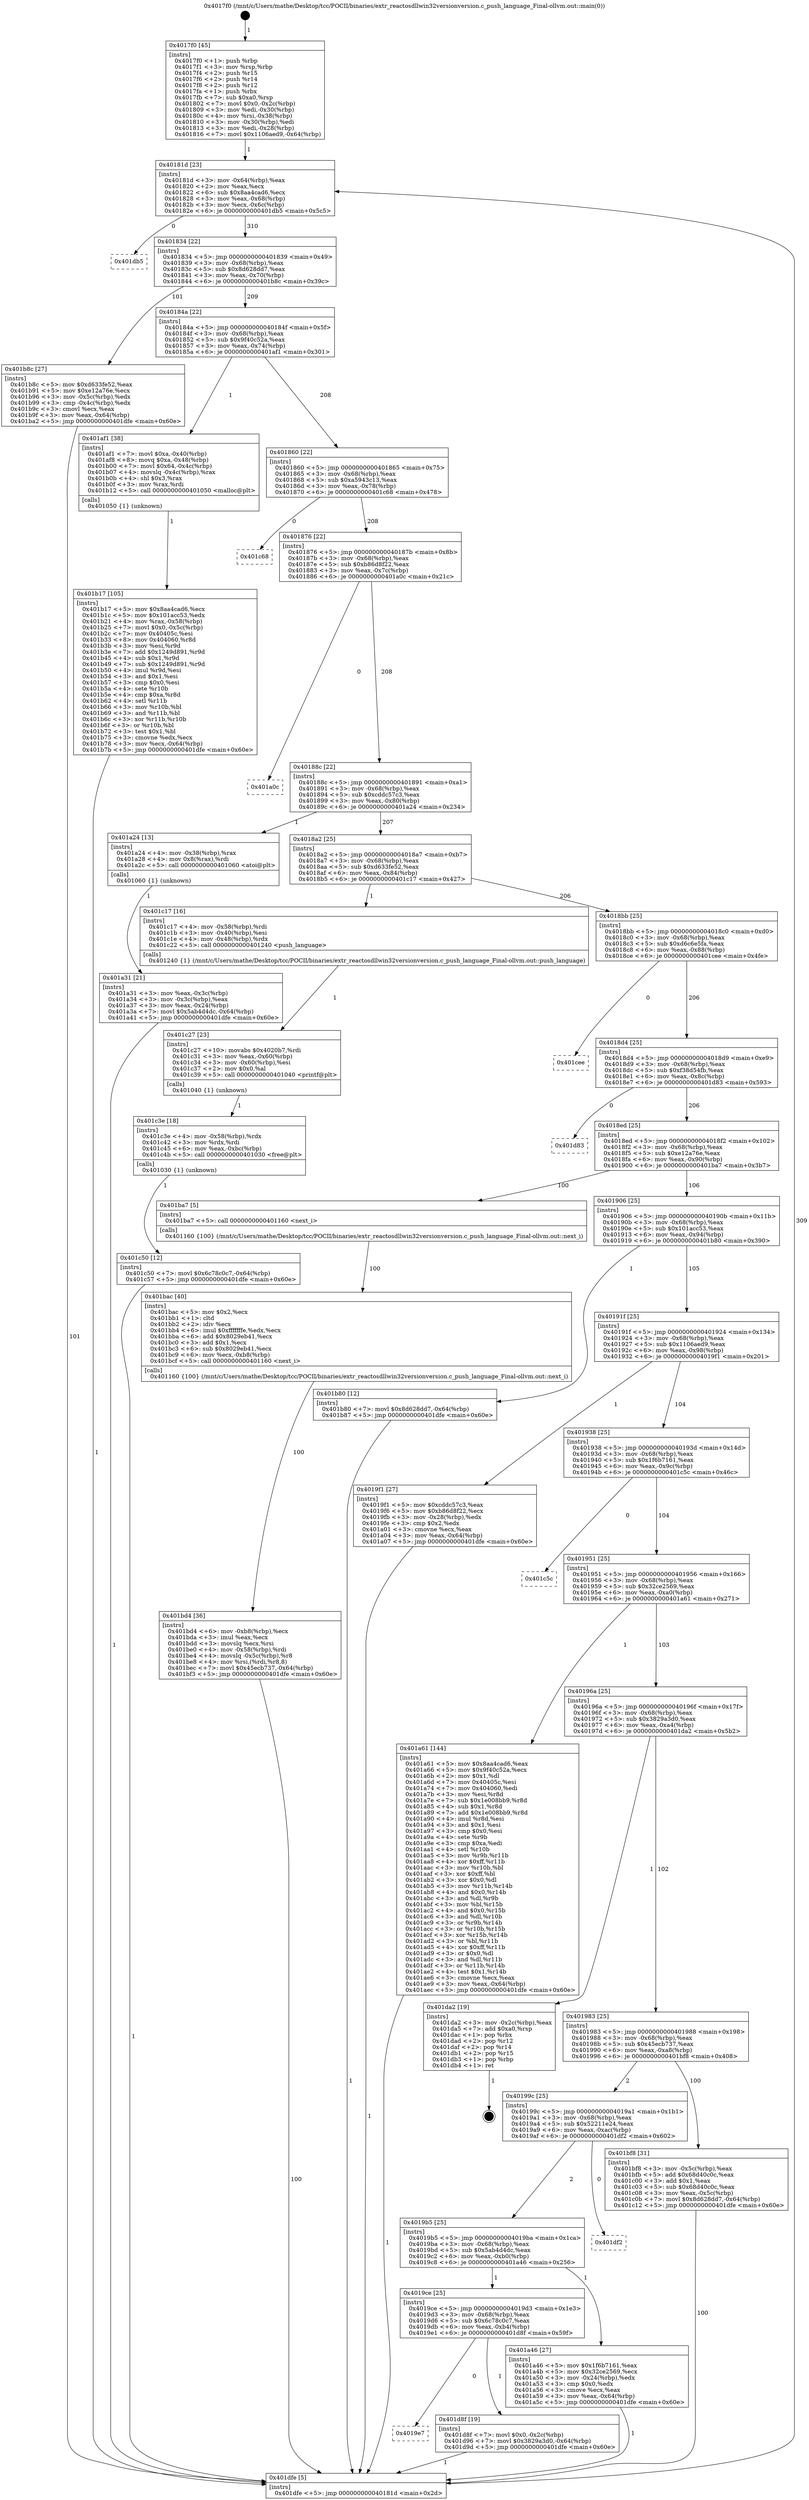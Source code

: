 digraph "0x4017f0" {
  label = "0x4017f0 (/mnt/c/Users/mathe/Desktop/tcc/POCII/binaries/extr_reactosdllwin32versionversion.c_push_language_Final-ollvm.out::main(0))"
  labelloc = "t"
  node[shape=record]

  Entry [label="",width=0.3,height=0.3,shape=circle,fillcolor=black,style=filled]
  "0x40181d" [label="{
     0x40181d [23]\l
     | [instrs]\l
     &nbsp;&nbsp;0x40181d \<+3\>: mov -0x64(%rbp),%eax\l
     &nbsp;&nbsp;0x401820 \<+2\>: mov %eax,%ecx\l
     &nbsp;&nbsp;0x401822 \<+6\>: sub $0x8aa4cad6,%ecx\l
     &nbsp;&nbsp;0x401828 \<+3\>: mov %eax,-0x68(%rbp)\l
     &nbsp;&nbsp;0x40182b \<+3\>: mov %ecx,-0x6c(%rbp)\l
     &nbsp;&nbsp;0x40182e \<+6\>: je 0000000000401db5 \<main+0x5c5\>\l
  }"]
  "0x401db5" [label="{
     0x401db5\l
  }", style=dashed]
  "0x401834" [label="{
     0x401834 [22]\l
     | [instrs]\l
     &nbsp;&nbsp;0x401834 \<+5\>: jmp 0000000000401839 \<main+0x49\>\l
     &nbsp;&nbsp;0x401839 \<+3\>: mov -0x68(%rbp),%eax\l
     &nbsp;&nbsp;0x40183c \<+5\>: sub $0x8d628dd7,%eax\l
     &nbsp;&nbsp;0x401841 \<+3\>: mov %eax,-0x70(%rbp)\l
     &nbsp;&nbsp;0x401844 \<+6\>: je 0000000000401b8c \<main+0x39c\>\l
  }"]
  Exit [label="",width=0.3,height=0.3,shape=circle,fillcolor=black,style=filled,peripheries=2]
  "0x401b8c" [label="{
     0x401b8c [27]\l
     | [instrs]\l
     &nbsp;&nbsp;0x401b8c \<+5\>: mov $0xd633fe52,%eax\l
     &nbsp;&nbsp;0x401b91 \<+5\>: mov $0xe12a76e,%ecx\l
     &nbsp;&nbsp;0x401b96 \<+3\>: mov -0x5c(%rbp),%edx\l
     &nbsp;&nbsp;0x401b99 \<+3\>: cmp -0x4c(%rbp),%edx\l
     &nbsp;&nbsp;0x401b9c \<+3\>: cmovl %ecx,%eax\l
     &nbsp;&nbsp;0x401b9f \<+3\>: mov %eax,-0x64(%rbp)\l
     &nbsp;&nbsp;0x401ba2 \<+5\>: jmp 0000000000401dfe \<main+0x60e\>\l
  }"]
  "0x40184a" [label="{
     0x40184a [22]\l
     | [instrs]\l
     &nbsp;&nbsp;0x40184a \<+5\>: jmp 000000000040184f \<main+0x5f\>\l
     &nbsp;&nbsp;0x40184f \<+3\>: mov -0x68(%rbp),%eax\l
     &nbsp;&nbsp;0x401852 \<+5\>: sub $0x9f40c52a,%eax\l
     &nbsp;&nbsp;0x401857 \<+3\>: mov %eax,-0x74(%rbp)\l
     &nbsp;&nbsp;0x40185a \<+6\>: je 0000000000401af1 \<main+0x301\>\l
  }"]
  "0x4019e7" [label="{
     0x4019e7\l
  }", style=dashed]
  "0x401af1" [label="{
     0x401af1 [38]\l
     | [instrs]\l
     &nbsp;&nbsp;0x401af1 \<+7\>: movl $0xa,-0x40(%rbp)\l
     &nbsp;&nbsp;0x401af8 \<+8\>: movq $0xa,-0x48(%rbp)\l
     &nbsp;&nbsp;0x401b00 \<+7\>: movl $0x64,-0x4c(%rbp)\l
     &nbsp;&nbsp;0x401b07 \<+4\>: movslq -0x4c(%rbp),%rax\l
     &nbsp;&nbsp;0x401b0b \<+4\>: shl $0x3,%rax\l
     &nbsp;&nbsp;0x401b0f \<+3\>: mov %rax,%rdi\l
     &nbsp;&nbsp;0x401b12 \<+5\>: call 0000000000401050 \<malloc@plt\>\l
     | [calls]\l
     &nbsp;&nbsp;0x401050 \{1\} (unknown)\l
  }"]
  "0x401860" [label="{
     0x401860 [22]\l
     | [instrs]\l
     &nbsp;&nbsp;0x401860 \<+5\>: jmp 0000000000401865 \<main+0x75\>\l
     &nbsp;&nbsp;0x401865 \<+3\>: mov -0x68(%rbp),%eax\l
     &nbsp;&nbsp;0x401868 \<+5\>: sub $0xa5943c13,%eax\l
     &nbsp;&nbsp;0x40186d \<+3\>: mov %eax,-0x78(%rbp)\l
     &nbsp;&nbsp;0x401870 \<+6\>: je 0000000000401c68 \<main+0x478\>\l
  }"]
  "0x401d8f" [label="{
     0x401d8f [19]\l
     | [instrs]\l
     &nbsp;&nbsp;0x401d8f \<+7\>: movl $0x0,-0x2c(%rbp)\l
     &nbsp;&nbsp;0x401d96 \<+7\>: movl $0x3829a3d0,-0x64(%rbp)\l
     &nbsp;&nbsp;0x401d9d \<+5\>: jmp 0000000000401dfe \<main+0x60e\>\l
  }"]
  "0x401c68" [label="{
     0x401c68\l
  }", style=dashed]
  "0x401876" [label="{
     0x401876 [22]\l
     | [instrs]\l
     &nbsp;&nbsp;0x401876 \<+5\>: jmp 000000000040187b \<main+0x8b\>\l
     &nbsp;&nbsp;0x40187b \<+3\>: mov -0x68(%rbp),%eax\l
     &nbsp;&nbsp;0x40187e \<+5\>: sub $0xb86d8f22,%eax\l
     &nbsp;&nbsp;0x401883 \<+3\>: mov %eax,-0x7c(%rbp)\l
     &nbsp;&nbsp;0x401886 \<+6\>: je 0000000000401a0c \<main+0x21c\>\l
  }"]
  "0x401c50" [label="{
     0x401c50 [12]\l
     | [instrs]\l
     &nbsp;&nbsp;0x401c50 \<+7\>: movl $0x6c78c0c7,-0x64(%rbp)\l
     &nbsp;&nbsp;0x401c57 \<+5\>: jmp 0000000000401dfe \<main+0x60e\>\l
  }"]
  "0x401a0c" [label="{
     0x401a0c\l
  }", style=dashed]
  "0x40188c" [label="{
     0x40188c [22]\l
     | [instrs]\l
     &nbsp;&nbsp;0x40188c \<+5\>: jmp 0000000000401891 \<main+0xa1\>\l
     &nbsp;&nbsp;0x401891 \<+3\>: mov -0x68(%rbp),%eax\l
     &nbsp;&nbsp;0x401894 \<+5\>: sub $0xcddc57c3,%eax\l
     &nbsp;&nbsp;0x401899 \<+3\>: mov %eax,-0x80(%rbp)\l
     &nbsp;&nbsp;0x40189c \<+6\>: je 0000000000401a24 \<main+0x234\>\l
  }"]
  "0x401c3e" [label="{
     0x401c3e [18]\l
     | [instrs]\l
     &nbsp;&nbsp;0x401c3e \<+4\>: mov -0x58(%rbp),%rdx\l
     &nbsp;&nbsp;0x401c42 \<+3\>: mov %rdx,%rdi\l
     &nbsp;&nbsp;0x401c45 \<+6\>: mov %eax,-0xbc(%rbp)\l
     &nbsp;&nbsp;0x401c4b \<+5\>: call 0000000000401030 \<free@plt\>\l
     | [calls]\l
     &nbsp;&nbsp;0x401030 \{1\} (unknown)\l
  }"]
  "0x401a24" [label="{
     0x401a24 [13]\l
     | [instrs]\l
     &nbsp;&nbsp;0x401a24 \<+4\>: mov -0x38(%rbp),%rax\l
     &nbsp;&nbsp;0x401a28 \<+4\>: mov 0x8(%rax),%rdi\l
     &nbsp;&nbsp;0x401a2c \<+5\>: call 0000000000401060 \<atoi@plt\>\l
     | [calls]\l
     &nbsp;&nbsp;0x401060 \{1\} (unknown)\l
  }"]
  "0x4018a2" [label="{
     0x4018a2 [25]\l
     | [instrs]\l
     &nbsp;&nbsp;0x4018a2 \<+5\>: jmp 00000000004018a7 \<main+0xb7\>\l
     &nbsp;&nbsp;0x4018a7 \<+3\>: mov -0x68(%rbp),%eax\l
     &nbsp;&nbsp;0x4018aa \<+5\>: sub $0xd633fe52,%eax\l
     &nbsp;&nbsp;0x4018af \<+6\>: mov %eax,-0x84(%rbp)\l
     &nbsp;&nbsp;0x4018b5 \<+6\>: je 0000000000401c17 \<main+0x427\>\l
  }"]
  "0x401c27" [label="{
     0x401c27 [23]\l
     | [instrs]\l
     &nbsp;&nbsp;0x401c27 \<+10\>: movabs $0x4020b7,%rdi\l
     &nbsp;&nbsp;0x401c31 \<+3\>: mov %eax,-0x60(%rbp)\l
     &nbsp;&nbsp;0x401c34 \<+3\>: mov -0x60(%rbp),%esi\l
     &nbsp;&nbsp;0x401c37 \<+2\>: mov $0x0,%al\l
     &nbsp;&nbsp;0x401c39 \<+5\>: call 0000000000401040 \<printf@plt\>\l
     | [calls]\l
     &nbsp;&nbsp;0x401040 \{1\} (unknown)\l
  }"]
  "0x401c17" [label="{
     0x401c17 [16]\l
     | [instrs]\l
     &nbsp;&nbsp;0x401c17 \<+4\>: mov -0x58(%rbp),%rdi\l
     &nbsp;&nbsp;0x401c1b \<+3\>: mov -0x40(%rbp),%esi\l
     &nbsp;&nbsp;0x401c1e \<+4\>: mov -0x48(%rbp),%rdx\l
     &nbsp;&nbsp;0x401c22 \<+5\>: call 0000000000401240 \<push_language\>\l
     | [calls]\l
     &nbsp;&nbsp;0x401240 \{1\} (/mnt/c/Users/mathe/Desktop/tcc/POCII/binaries/extr_reactosdllwin32versionversion.c_push_language_Final-ollvm.out::push_language)\l
  }"]
  "0x4018bb" [label="{
     0x4018bb [25]\l
     | [instrs]\l
     &nbsp;&nbsp;0x4018bb \<+5\>: jmp 00000000004018c0 \<main+0xd0\>\l
     &nbsp;&nbsp;0x4018c0 \<+3\>: mov -0x68(%rbp),%eax\l
     &nbsp;&nbsp;0x4018c3 \<+5\>: sub $0xd6c6e5fa,%eax\l
     &nbsp;&nbsp;0x4018c8 \<+6\>: mov %eax,-0x88(%rbp)\l
     &nbsp;&nbsp;0x4018ce \<+6\>: je 0000000000401cee \<main+0x4fe\>\l
  }"]
  "0x401bd4" [label="{
     0x401bd4 [36]\l
     | [instrs]\l
     &nbsp;&nbsp;0x401bd4 \<+6\>: mov -0xb8(%rbp),%ecx\l
     &nbsp;&nbsp;0x401bda \<+3\>: imul %eax,%ecx\l
     &nbsp;&nbsp;0x401bdd \<+3\>: movslq %ecx,%rsi\l
     &nbsp;&nbsp;0x401be0 \<+4\>: mov -0x58(%rbp),%rdi\l
     &nbsp;&nbsp;0x401be4 \<+4\>: movslq -0x5c(%rbp),%r8\l
     &nbsp;&nbsp;0x401be8 \<+4\>: mov %rsi,(%rdi,%r8,8)\l
     &nbsp;&nbsp;0x401bec \<+7\>: movl $0x45ecb737,-0x64(%rbp)\l
     &nbsp;&nbsp;0x401bf3 \<+5\>: jmp 0000000000401dfe \<main+0x60e\>\l
  }"]
  "0x401cee" [label="{
     0x401cee\l
  }", style=dashed]
  "0x4018d4" [label="{
     0x4018d4 [25]\l
     | [instrs]\l
     &nbsp;&nbsp;0x4018d4 \<+5\>: jmp 00000000004018d9 \<main+0xe9\>\l
     &nbsp;&nbsp;0x4018d9 \<+3\>: mov -0x68(%rbp),%eax\l
     &nbsp;&nbsp;0x4018dc \<+5\>: sub $0xf38d54fb,%eax\l
     &nbsp;&nbsp;0x4018e1 \<+6\>: mov %eax,-0x8c(%rbp)\l
     &nbsp;&nbsp;0x4018e7 \<+6\>: je 0000000000401d83 \<main+0x593\>\l
  }"]
  "0x401bac" [label="{
     0x401bac [40]\l
     | [instrs]\l
     &nbsp;&nbsp;0x401bac \<+5\>: mov $0x2,%ecx\l
     &nbsp;&nbsp;0x401bb1 \<+1\>: cltd\l
     &nbsp;&nbsp;0x401bb2 \<+2\>: idiv %ecx\l
     &nbsp;&nbsp;0x401bb4 \<+6\>: imul $0xfffffffe,%edx,%ecx\l
     &nbsp;&nbsp;0x401bba \<+6\>: add $0x8029eb41,%ecx\l
     &nbsp;&nbsp;0x401bc0 \<+3\>: add $0x1,%ecx\l
     &nbsp;&nbsp;0x401bc3 \<+6\>: sub $0x8029eb41,%ecx\l
     &nbsp;&nbsp;0x401bc9 \<+6\>: mov %ecx,-0xb8(%rbp)\l
     &nbsp;&nbsp;0x401bcf \<+5\>: call 0000000000401160 \<next_i\>\l
     | [calls]\l
     &nbsp;&nbsp;0x401160 \{100\} (/mnt/c/Users/mathe/Desktop/tcc/POCII/binaries/extr_reactosdllwin32versionversion.c_push_language_Final-ollvm.out::next_i)\l
  }"]
  "0x401d83" [label="{
     0x401d83\l
  }", style=dashed]
  "0x4018ed" [label="{
     0x4018ed [25]\l
     | [instrs]\l
     &nbsp;&nbsp;0x4018ed \<+5\>: jmp 00000000004018f2 \<main+0x102\>\l
     &nbsp;&nbsp;0x4018f2 \<+3\>: mov -0x68(%rbp),%eax\l
     &nbsp;&nbsp;0x4018f5 \<+5\>: sub $0xe12a76e,%eax\l
     &nbsp;&nbsp;0x4018fa \<+6\>: mov %eax,-0x90(%rbp)\l
     &nbsp;&nbsp;0x401900 \<+6\>: je 0000000000401ba7 \<main+0x3b7\>\l
  }"]
  "0x401b17" [label="{
     0x401b17 [105]\l
     | [instrs]\l
     &nbsp;&nbsp;0x401b17 \<+5\>: mov $0x8aa4cad6,%ecx\l
     &nbsp;&nbsp;0x401b1c \<+5\>: mov $0x101acc53,%edx\l
     &nbsp;&nbsp;0x401b21 \<+4\>: mov %rax,-0x58(%rbp)\l
     &nbsp;&nbsp;0x401b25 \<+7\>: movl $0x0,-0x5c(%rbp)\l
     &nbsp;&nbsp;0x401b2c \<+7\>: mov 0x40405c,%esi\l
     &nbsp;&nbsp;0x401b33 \<+8\>: mov 0x404060,%r8d\l
     &nbsp;&nbsp;0x401b3b \<+3\>: mov %esi,%r9d\l
     &nbsp;&nbsp;0x401b3e \<+7\>: add $0x1249d891,%r9d\l
     &nbsp;&nbsp;0x401b45 \<+4\>: sub $0x1,%r9d\l
     &nbsp;&nbsp;0x401b49 \<+7\>: sub $0x1249d891,%r9d\l
     &nbsp;&nbsp;0x401b50 \<+4\>: imul %r9d,%esi\l
     &nbsp;&nbsp;0x401b54 \<+3\>: and $0x1,%esi\l
     &nbsp;&nbsp;0x401b57 \<+3\>: cmp $0x0,%esi\l
     &nbsp;&nbsp;0x401b5a \<+4\>: sete %r10b\l
     &nbsp;&nbsp;0x401b5e \<+4\>: cmp $0xa,%r8d\l
     &nbsp;&nbsp;0x401b62 \<+4\>: setl %r11b\l
     &nbsp;&nbsp;0x401b66 \<+3\>: mov %r10b,%bl\l
     &nbsp;&nbsp;0x401b69 \<+3\>: and %r11b,%bl\l
     &nbsp;&nbsp;0x401b6c \<+3\>: xor %r11b,%r10b\l
     &nbsp;&nbsp;0x401b6f \<+3\>: or %r10b,%bl\l
     &nbsp;&nbsp;0x401b72 \<+3\>: test $0x1,%bl\l
     &nbsp;&nbsp;0x401b75 \<+3\>: cmovne %edx,%ecx\l
     &nbsp;&nbsp;0x401b78 \<+3\>: mov %ecx,-0x64(%rbp)\l
     &nbsp;&nbsp;0x401b7b \<+5\>: jmp 0000000000401dfe \<main+0x60e\>\l
  }"]
  "0x401ba7" [label="{
     0x401ba7 [5]\l
     | [instrs]\l
     &nbsp;&nbsp;0x401ba7 \<+5\>: call 0000000000401160 \<next_i\>\l
     | [calls]\l
     &nbsp;&nbsp;0x401160 \{100\} (/mnt/c/Users/mathe/Desktop/tcc/POCII/binaries/extr_reactosdllwin32versionversion.c_push_language_Final-ollvm.out::next_i)\l
  }"]
  "0x401906" [label="{
     0x401906 [25]\l
     | [instrs]\l
     &nbsp;&nbsp;0x401906 \<+5\>: jmp 000000000040190b \<main+0x11b\>\l
     &nbsp;&nbsp;0x40190b \<+3\>: mov -0x68(%rbp),%eax\l
     &nbsp;&nbsp;0x40190e \<+5\>: sub $0x101acc53,%eax\l
     &nbsp;&nbsp;0x401913 \<+6\>: mov %eax,-0x94(%rbp)\l
     &nbsp;&nbsp;0x401919 \<+6\>: je 0000000000401b80 \<main+0x390\>\l
  }"]
  "0x4019ce" [label="{
     0x4019ce [25]\l
     | [instrs]\l
     &nbsp;&nbsp;0x4019ce \<+5\>: jmp 00000000004019d3 \<main+0x1e3\>\l
     &nbsp;&nbsp;0x4019d3 \<+3\>: mov -0x68(%rbp),%eax\l
     &nbsp;&nbsp;0x4019d6 \<+5\>: sub $0x6c78c0c7,%eax\l
     &nbsp;&nbsp;0x4019db \<+6\>: mov %eax,-0xb4(%rbp)\l
     &nbsp;&nbsp;0x4019e1 \<+6\>: je 0000000000401d8f \<main+0x59f\>\l
  }"]
  "0x401b80" [label="{
     0x401b80 [12]\l
     | [instrs]\l
     &nbsp;&nbsp;0x401b80 \<+7\>: movl $0x8d628dd7,-0x64(%rbp)\l
     &nbsp;&nbsp;0x401b87 \<+5\>: jmp 0000000000401dfe \<main+0x60e\>\l
  }"]
  "0x40191f" [label="{
     0x40191f [25]\l
     | [instrs]\l
     &nbsp;&nbsp;0x40191f \<+5\>: jmp 0000000000401924 \<main+0x134\>\l
     &nbsp;&nbsp;0x401924 \<+3\>: mov -0x68(%rbp),%eax\l
     &nbsp;&nbsp;0x401927 \<+5\>: sub $0x1106aed9,%eax\l
     &nbsp;&nbsp;0x40192c \<+6\>: mov %eax,-0x98(%rbp)\l
     &nbsp;&nbsp;0x401932 \<+6\>: je 00000000004019f1 \<main+0x201\>\l
  }"]
  "0x401a46" [label="{
     0x401a46 [27]\l
     | [instrs]\l
     &nbsp;&nbsp;0x401a46 \<+5\>: mov $0x1f6b7161,%eax\l
     &nbsp;&nbsp;0x401a4b \<+5\>: mov $0x32ce2569,%ecx\l
     &nbsp;&nbsp;0x401a50 \<+3\>: mov -0x24(%rbp),%edx\l
     &nbsp;&nbsp;0x401a53 \<+3\>: cmp $0x0,%edx\l
     &nbsp;&nbsp;0x401a56 \<+3\>: cmove %ecx,%eax\l
     &nbsp;&nbsp;0x401a59 \<+3\>: mov %eax,-0x64(%rbp)\l
     &nbsp;&nbsp;0x401a5c \<+5\>: jmp 0000000000401dfe \<main+0x60e\>\l
  }"]
  "0x4019f1" [label="{
     0x4019f1 [27]\l
     | [instrs]\l
     &nbsp;&nbsp;0x4019f1 \<+5\>: mov $0xcddc57c3,%eax\l
     &nbsp;&nbsp;0x4019f6 \<+5\>: mov $0xb86d8f22,%ecx\l
     &nbsp;&nbsp;0x4019fb \<+3\>: mov -0x28(%rbp),%edx\l
     &nbsp;&nbsp;0x4019fe \<+3\>: cmp $0x2,%edx\l
     &nbsp;&nbsp;0x401a01 \<+3\>: cmovne %ecx,%eax\l
     &nbsp;&nbsp;0x401a04 \<+3\>: mov %eax,-0x64(%rbp)\l
     &nbsp;&nbsp;0x401a07 \<+5\>: jmp 0000000000401dfe \<main+0x60e\>\l
  }"]
  "0x401938" [label="{
     0x401938 [25]\l
     | [instrs]\l
     &nbsp;&nbsp;0x401938 \<+5\>: jmp 000000000040193d \<main+0x14d\>\l
     &nbsp;&nbsp;0x40193d \<+3\>: mov -0x68(%rbp),%eax\l
     &nbsp;&nbsp;0x401940 \<+5\>: sub $0x1f6b7161,%eax\l
     &nbsp;&nbsp;0x401945 \<+6\>: mov %eax,-0x9c(%rbp)\l
     &nbsp;&nbsp;0x40194b \<+6\>: je 0000000000401c5c \<main+0x46c\>\l
  }"]
  "0x401dfe" [label="{
     0x401dfe [5]\l
     | [instrs]\l
     &nbsp;&nbsp;0x401dfe \<+5\>: jmp 000000000040181d \<main+0x2d\>\l
  }"]
  "0x4017f0" [label="{
     0x4017f0 [45]\l
     | [instrs]\l
     &nbsp;&nbsp;0x4017f0 \<+1\>: push %rbp\l
     &nbsp;&nbsp;0x4017f1 \<+3\>: mov %rsp,%rbp\l
     &nbsp;&nbsp;0x4017f4 \<+2\>: push %r15\l
     &nbsp;&nbsp;0x4017f6 \<+2\>: push %r14\l
     &nbsp;&nbsp;0x4017f8 \<+2\>: push %r12\l
     &nbsp;&nbsp;0x4017fa \<+1\>: push %rbx\l
     &nbsp;&nbsp;0x4017fb \<+7\>: sub $0xa0,%rsp\l
     &nbsp;&nbsp;0x401802 \<+7\>: movl $0x0,-0x2c(%rbp)\l
     &nbsp;&nbsp;0x401809 \<+3\>: mov %edi,-0x30(%rbp)\l
     &nbsp;&nbsp;0x40180c \<+4\>: mov %rsi,-0x38(%rbp)\l
     &nbsp;&nbsp;0x401810 \<+3\>: mov -0x30(%rbp),%edi\l
     &nbsp;&nbsp;0x401813 \<+3\>: mov %edi,-0x28(%rbp)\l
     &nbsp;&nbsp;0x401816 \<+7\>: movl $0x1106aed9,-0x64(%rbp)\l
  }"]
  "0x401a31" [label="{
     0x401a31 [21]\l
     | [instrs]\l
     &nbsp;&nbsp;0x401a31 \<+3\>: mov %eax,-0x3c(%rbp)\l
     &nbsp;&nbsp;0x401a34 \<+3\>: mov -0x3c(%rbp),%eax\l
     &nbsp;&nbsp;0x401a37 \<+3\>: mov %eax,-0x24(%rbp)\l
     &nbsp;&nbsp;0x401a3a \<+7\>: movl $0x5ab4d4dc,-0x64(%rbp)\l
     &nbsp;&nbsp;0x401a41 \<+5\>: jmp 0000000000401dfe \<main+0x60e\>\l
  }"]
  "0x4019b5" [label="{
     0x4019b5 [25]\l
     | [instrs]\l
     &nbsp;&nbsp;0x4019b5 \<+5\>: jmp 00000000004019ba \<main+0x1ca\>\l
     &nbsp;&nbsp;0x4019ba \<+3\>: mov -0x68(%rbp),%eax\l
     &nbsp;&nbsp;0x4019bd \<+5\>: sub $0x5ab4d4dc,%eax\l
     &nbsp;&nbsp;0x4019c2 \<+6\>: mov %eax,-0xb0(%rbp)\l
     &nbsp;&nbsp;0x4019c8 \<+6\>: je 0000000000401a46 \<main+0x256\>\l
  }"]
  "0x401c5c" [label="{
     0x401c5c\l
  }", style=dashed]
  "0x401951" [label="{
     0x401951 [25]\l
     | [instrs]\l
     &nbsp;&nbsp;0x401951 \<+5\>: jmp 0000000000401956 \<main+0x166\>\l
     &nbsp;&nbsp;0x401956 \<+3\>: mov -0x68(%rbp),%eax\l
     &nbsp;&nbsp;0x401959 \<+5\>: sub $0x32ce2569,%eax\l
     &nbsp;&nbsp;0x40195e \<+6\>: mov %eax,-0xa0(%rbp)\l
     &nbsp;&nbsp;0x401964 \<+6\>: je 0000000000401a61 \<main+0x271\>\l
  }"]
  "0x401df2" [label="{
     0x401df2\l
  }", style=dashed]
  "0x401a61" [label="{
     0x401a61 [144]\l
     | [instrs]\l
     &nbsp;&nbsp;0x401a61 \<+5\>: mov $0x8aa4cad6,%eax\l
     &nbsp;&nbsp;0x401a66 \<+5\>: mov $0x9f40c52a,%ecx\l
     &nbsp;&nbsp;0x401a6b \<+2\>: mov $0x1,%dl\l
     &nbsp;&nbsp;0x401a6d \<+7\>: mov 0x40405c,%esi\l
     &nbsp;&nbsp;0x401a74 \<+7\>: mov 0x404060,%edi\l
     &nbsp;&nbsp;0x401a7b \<+3\>: mov %esi,%r8d\l
     &nbsp;&nbsp;0x401a7e \<+7\>: sub $0x1e008bb9,%r8d\l
     &nbsp;&nbsp;0x401a85 \<+4\>: sub $0x1,%r8d\l
     &nbsp;&nbsp;0x401a89 \<+7\>: add $0x1e008bb9,%r8d\l
     &nbsp;&nbsp;0x401a90 \<+4\>: imul %r8d,%esi\l
     &nbsp;&nbsp;0x401a94 \<+3\>: and $0x1,%esi\l
     &nbsp;&nbsp;0x401a97 \<+3\>: cmp $0x0,%esi\l
     &nbsp;&nbsp;0x401a9a \<+4\>: sete %r9b\l
     &nbsp;&nbsp;0x401a9e \<+3\>: cmp $0xa,%edi\l
     &nbsp;&nbsp;0x401aa1 \<+4\>: setl %r10b\l
     &nbsp;&nbsp;0x401aa5 \<+3\>: mov %r9b,%r11b\l
     &nbsp;&nbsp;0x401aa8 \<+4\>: xor $0xff,%r11b\l
     &nbsp;&nbsp;0x401aac \<+3\>: mov %r10b,%bl\l
     &nbsp;&nbsp;0x401aaf \<+3\>: xor $0xff,%bl\l
     &nbsp;&nbsp;0x401ab2 \<+3\>: xor $0x0,%dl\l
     &nbsp;&nbsp;0x401ab5 \<+3\>: mov %r11b,%r14b\l
     &nbsp;&nbsp;0x401ab8 \<+4\>: and $0x0,%r14b\l
     &nbsp;&nbsp;0x401abc \<+3\>: and %dl,%r9b\l
     &nbsp;&nbsp;0x401abf \<+3\>: mov %bl,%r15b\l
     &nbsp;&nbsp;0x401ac2 \<+4\>: and $0x0,%r15b\l
     &nbsp;&nbsp;0x401ac6 \<+3\>: and %dl,%r10b\l
     &nbsp;&nbsp;0x401ac9 \<+3\>: or %r9b,%r14b\l
     &nbsp;&nbsp;0x401acc \<+3\>: or %r10b,%r15b\l
     &nbsp;&nbsp;0x401acf \<+3\>: xor %r15b,%r14b\l
     &nbsp;&nbsp;0x401ad2 \<+3\>: or %bl,%r11b\l
     &nbsp;&nbsp;0x401ad5 \<+4\>: xor $0xff,%r11b\l
     &nbsp;&nbsp;0x401ad9 \<+3\>: or $0x0,%dl\l
     &nbsp;&nbsp;0x401adc \<+3\>: and %dl,%r11b\l
     &nbsp;&nbsp;0x401adf \<+3\>: or %r11b,%r14b\l
     &nbsp;&nbsp;0x401ae2 \<+4\>: test $0x1,%r14b\l
     &nbsp;&nbsp;0x401ae6 \<+3\>: cmovne %ecx,%eax\l
     &nbsp;&nbsp;0x401ae9 \<+3\>: mov %eax,-0x64(%rbp)\l
     &nbsp;&nbsp;0x401aec \<+5\>: jmp 0000000000401dfe \<main+0x60e\>\l
  }"]
  "0x40196a" [label="{
     0x40196a [25]\l
     | [instrs]\l
     &nbsp;&nbsp;0x40196a \<+5\>: jmp 000000000040196f \<main+0x17f\>\l
     &nbsp;&nbsp;0x40196f \<+3\>: mov -0x68(%rbp),%eax\l
     &nbsp;&nbsp;0x401972 \<+5\>: sub $0x3829a3d0,%eax\l
     &nbsp;&nbsp;0x401977 \<+6\>: mov %eax,-0xa4(%rbp)\l
     &nbsp;&nbsp;0x40197d \<+6\>: je 0000000000401da2 \<main+0x5b2\>\l
  }"]
  "0x40199c" [label="{
     0x40199c [25]\l
     | [instrs]\l
     &nbsp;&nbsp;0x40199c \<+5\>: jmp 00000000004019a1 \<main+0x1b1\>\l
     &nbsp;&nbsp;0x4019a1 \<+3\>: mov -0x68(%rbp),%eax\l
     &nbsp;&nbsp;0x4019a4 \<+5\>: sub $0x52211e24,%eax\l
     &nbsp;&nbsp;0x4019a9 \<+6\>: mov %eax,-0xac(%rbp)\l
     &nbsp;&nbsp;0x4019af \<+6\>: je 0000000000401df2 \<main+0x602\>\l
  }"]
  "0x401da2" [label="{
     0x401da2 [19]\l
     | [instrs]\l
     &nbsp;&nbsp;0x401da2 \<+3\>: mov -0x2c(%rbp),%eax\l
     &nbsp;&nbsp;0x401da5 \<+7\>: add $0xa0,%rsp\l
     &nbsp;&nbsp;0x401dac \<+1\>: pop %rbx\l
     &nbsp;&nbsp;0x401dad \<+2\>: pop %r12\l
     &nbsp;&nbsp;0x401daf \<+2\>: pop %r14\l
     &nbsp;&nbsp;0x401db1 \<+2\>: pop %r15\l
     &nbsp;&nbsp;0x401db3 \<+1\>: pop %rbp\l
     &nbsp;&nbsp;0x401db4 \<+1\>: ret\l
  }"]
  "0x401983" [label="{
     0x401983 [25]\l
     | [instrs]\l
     &nbsp;&nbsp;0x401983 \<+5\>: jmp 0000000000401988 \<main+0x198\>\l
     &nbsp;&nbsp;0x401988 \<+3\>: mov -0x68(%rbp),%eax\l
     &nbsp;&nbsp;0x40198b \<+5\>: sub $0x45ecb737,%eax\l
     &nbsp;&nbsp;0x401990 \<+6\>: mov %eax,-0xa8(%rbp)\l
     &nbsp;&nbsp;0x401996 \<+6\>: je 0000000000401bf8 \<main+0x408\>\l
  }"]
  "0x401bf8" [label="{
     0x401bf8 [31]\l
     | [instrs]\l
     &nbsp;&nbsp;0x401bf8 \<+3\>: mov -0x5c(%rbp),%eax\l
     &nbsp;&nbsp;0x401bfb \<+5\>: add $0x68d40c0c,%eax\l
     &nbsp;&nbsp;0x401c00 \<+3\>: add $0x1,%eax\l
     &nbsp;&nbsp;0x401c03 \<+5\>: sub $0x68d40c0c,%eax\l
     &nbsp;&nbsp;0x401c08 \<+3\>: mov %eax,-0x5c(%rbp)\l
     &nbsp;&nbsp;0x401c0b \<+7\>: movl $0x8d628dd7,-0x64(%rbp)\l
     &nbsp;&nbsp;0x401c12 \<+5\>: jmp 0000000000401dfe \<main+0x60e\>\l
  }"]
  Entry -> "0x4017f0" [label=" 1"]
  "0x40181d" -> "0x401db5" [label=" 0"]
  "0x40181d" -> "0x401834" [label=" 310"]
  "0x401da2" -> Exit [label=" 1"]
  "0x401834" -> "0x401b8c" [label=" 101"]
  "0x401834" -> "0x40184a" [label=" 209"]
  "0x401d8f" -> "0x401dfe" [label=" 1"]
  "0x40184a" -> "0x401af1" [label=" 1"]
  "0x40184a" -> "0x401860" [label=" 208"]
  "0x4019ce" -> "0x4019e7" [label=" 0"]
  "0x401860" -> "0x401c68" [label=" 0"]
  "0x401860" -> "0x401876" [label=" 208"]
  "0x4019ce" -> "0x401d8f" [label=" 1"]
  "0x401876" -> "0x401a0c" [label=" 0"]
  "0x401876" -> "0x40188c" [label=" 208"]
  "0x401c50" -> "0x401dfe" [label=" 1"]
  "0x40188c" -> "0x401a24" [label=" 1"]
  "0x40188c" -> "0x4018a2" [label=" 207"]
  "0x401c3e" -> "0x401c50" [label=" 1"]
  "0x4018a2" -> "0x401c17" [label=" 1"]
  "0x4018a2" -> "0x4018bb" [label=" 206"]
  "0x401c27" -> "0x401c3e" [label=" 1"]
  "0x4018bb" -> "0x401cee" [label=" 0"]
  "0x4018bb" -> "0x4018d4" [label=" 206"]
  "0x401c17" -> "0x401c27" [label=" 1"]
  "0x4018d4" -> "0x401d83" [label=" 0"]
  "0x4018d4" -> "0x4018ed" [label=" 206"]
  "0x401bf8" -> "0x401dfe" [label=" 100"]
  "0x4018ed" -> "0x401ba7" [label=" 100"]
  "0x4018ed" -> "0x401906" [label=" 106"]
  "0x401bd4" -> "0x401dfe" [label=" 100"]
  "0x401906" -> "0x401b80" [label=" 1"]
  "0x401906" -> "0x40191f" [label=" 105"]
  "0x401bac" -> "0x401bd4" [label=" 100"]
  "0x40191f" -> "0x4019f1" [label=" 1"]
  "0x40191f" -> "0x401938" [label=" 104"]
  "0x4019f1" -> "0x401dfe" [label=" 1"]
  "0x4017f0" -> "0x40181d" [label=" 1"]
  "0x401dfe" -> "0x40181d" [label=" 309"]
  "0x401a24" -> "0x401a31" [label=" 1"]
  "0x401a31" -> "0x401dfe" [label=" 1"]
  "0x401ba7" -> "0x401bac" [label=" 100"]
  "0x401938" -> "0x401c5c" [label=" 0"]
  "0x401938" -> "0x401951" [label=" 104"]
  "0x401b80" -> "0x401dfe" [label=" 1"]
  "0x401951" -> "0x401a61" [label=" 1"]
  "0x401951" -> "0x40196a" [label=" 103"]
  "0x401b17" -> "0x401dfe" [label=" 1"]
  "0x40196a" -> "0x401da2" [label=" 1"]
  "0x40196a" -> "0x401983" [label=" 102"]
  "0x401a61" -> "0x401dfe" [label=" 1"]
  "0x401983" -> "0x401bf8" [label=" 100"]
  "0x401983" -> "0x40199c" [label=" 2"]
  "0x401af1" -> "0x401b17" [label=" 1"]
  "0x40199c" -> "0x401df2" [label=" 0"]
  "0x40199c" -> "0x4019b5" [label=" 2"]
  "0x401b8c" -> "0x401dfe" [label=" 101"]
  "0x4019b5" -> "0x401a46" [label=" 1"]
  "0x4019b5" -> "0x4019ce" [label=" 1"]
  "0x401a46" -> "0x401dfe" [label=" 1"]
}
